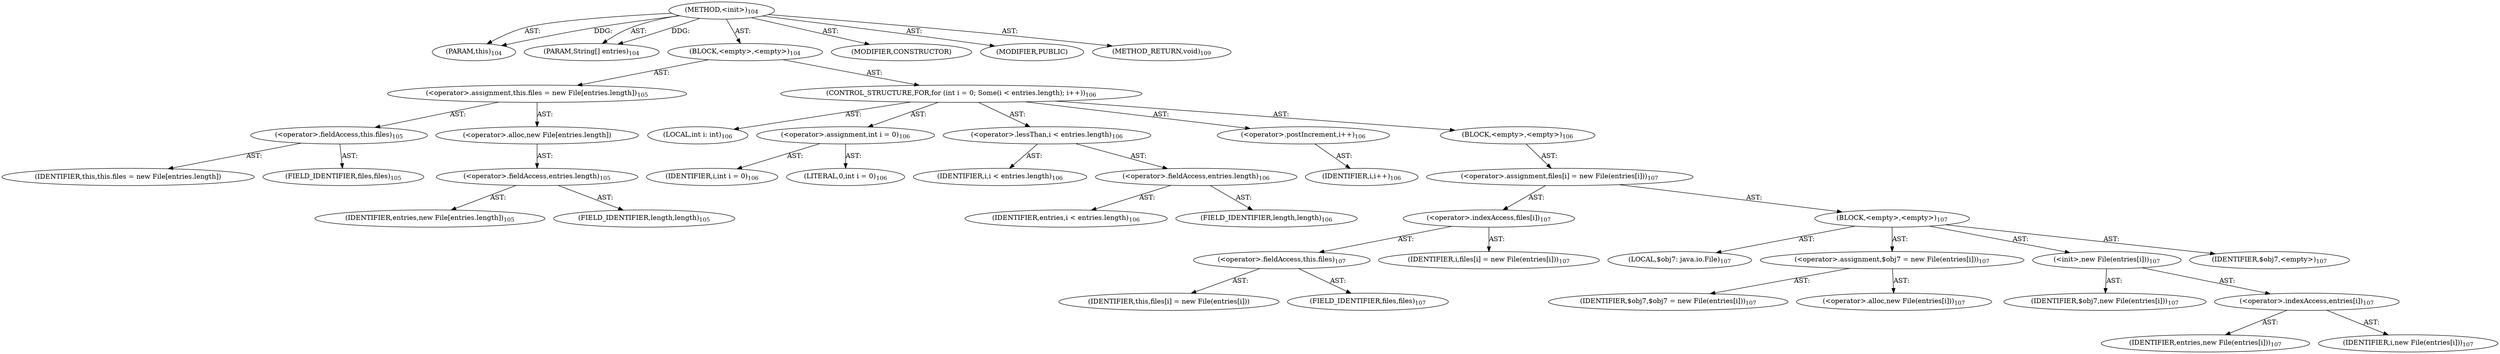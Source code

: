 digraph "&lt;init&gt;" {  
"111669149697" [label = <(METHOD,&lt;init&gt;)<SUB>104</SUB>> ]
"115964117000" [label = <(PARAM,this)<SUB>104</SUB>> ]
"115964117001" [label = <(PARAM,String[] entries)<SUB>104</SUB>> ]
"25769803778" [label = <(BLOCK,&lt;empty&gt;,&lt;empty&gt;)<SUB>104</SUB>> ]
"30064771092" [label = <(&lt;operator&gt;.assignment,this.files = new File[entries.length])<SUB>105</SUB>> ]
"30064771093" [label = <(&lt;operator&gt;.fieldAccess,this.files)<SUB>105</SUB>> ]
"68719476758" [label = <(IDENTIFIER,this,this.files = new File[entries.length])> ]
"55834574851" [label = <(FIELD_IDENTIFIER,files,files)<SUB>105</SUB>> ]
"30064771094" [label = <(&lt;operator&gt;.alloc,new File[entries.length])> ]
"30064771095" [label = <(&lt;operator&gt;.fieldAccess,entries.length)<SUB>105</SUB>> ]
"68719476759" [label = <(IDENTIFIER,entries,new File[entries.length])<SUB>105</SUB>> ]
"55834574852" [label = <(FIELD_IDENTIFIER,length,length)<SUB>105</SUB>> ]
"47244640257" [label = <(CONTROL_STRUCTURE,FOR,for (int i = 0; Some(i &lt; entries.length); i++))<SUB>106</SUB>> ]
"94489280515" [label = <(LOCAL,int i: int)<SUB>106</SUB>> ]
"30064771096" [label = <(&lt;operator&gt;.assignment,int i = 0)<SUB>106</SUB>> ]
"68719476760" [label = <(IDENTIFIER,i,int i = 0)<SUB>106</SUB>> ]
"90194313217" [label = <(LITERAL,0,int i = 0)<SUB>106</SUB>> ]
"30064771097" [label = <(&lt;operator&gt;.lessThan,i &lt; entries.length)<SUB>106</SUB>> ]
"68719476761" [label = <(IDENTIFIER,i,i &lt; entries.length)<SUB>106</SUB>> ]
"30064771098" [label = <(&lt;operator&gt;.fieldAccess,entries.length)<SUB>106</SUB>> ]
"68719476762" [label = <(IDENTIFIER,entries,i &lt; entries.length)<SUB>106</SUB>> ]
"55834574853" [label = <(FIELD_IDENTIFIER,length,length)<SUB>106</SUB>> ]
"30064771099" [label = <(&lt;operator&gt;.postIncrement,i++)<SUB>106</SUB>> ]
"68719476763" [label = <(IDENTIFIER,i,i++)<SUB>106</SUB>> ]
"25769803779" [label = <(BLOCK,&lt;empty&gt;,&lt;empty&gt;)<SUB>106</SUB>> ]
"30064771100" [label = <(&lt;operator&gt;.assignment,files[i] = new File(entries[i]))<SUB>107</SUB>> ]
"30064771101" [label = <(&lt;operator&gt;.indexAccess,files[i])<SUB>107</SUB>> ]
"30064771102" [label = <(&lt;operator&gt;.fieldAccess,this.files)<SUB>107</SUB>> ]
"68719476764" [label = <(IDENTIFIER,this,files[i] = new File(entries[i]))> ]
"55834574854" [label = <(FIELD_IDENTIFIER,files,files)<SUB>107</SUB>> ]
"68719476765" [label = <(IDENTIFIER,i,files[i] = new File(entries[i]))<SUB>107</SUB>> ]
"25769803780" [label = <(BLOCK,&lt;empty&gt;,&lt;empty&gt;)<SUB>107</SUB>> ]
"94489280516" [label = <(LOCAL,$obj7: java.io.File)<SUB>107</SUB>> ]
"30064771103" [label = <(&lt;operator&gt;.assignment,$obj7 = new File(entries[i]))<SUB>107</SUB>> ]
"68719476766" [label = <(IDENTIFIER,$obj7,$obj7 = new File(entries[i]))<SUB>107</SUB>> ]
"30064771104" [label = <(&lt;operator&gt;.alloc,new File(entries[i]))<SUB>107</SUB>> ]
"30064771105" [label = <(&lt;init&gt;,new File(entries[i]))<SUB>107</SUB>> ]
"68719476767" [label = <(IDENTIFIER,$obj7,new File(entries[i]))<SUB>107</SUB>> ]
"30064771106" [label = <(&lt;operator&gt;.indexAccess,entries[i])<SUB>107</SUB>> ]
"68719476768" [label = <(IDENTIFIER,entries,new File(entries[i]))<SUB>107</SUB>> ]
"68719476769" [label = <(IDENTIFIER,i,new File(entries[i]))<SUB>107</SUB>> ]
"68719476770" [label = <(IDENTIFIER,$obj7,&lt;empty&gt;)<SUB>107</SUB>> ]
"133143986181" [label = <(MODIFIER,CONSTRUCTOR)> ]
"133143986182" [label = <(MODIFIER,PUBLIC)> ]
"128849018881" [label = <(METHOD_RETURN,void)<SUB>109</SUB>> ]
  "111669149697" -> "115964117000"  [ label = "AST: "] 
  "111669149697" -> "115964117001"  [ label = "AST: "] 
  "111669149697" -> "25769803778"  [ label = "AST: "] 
  "111669149697" -> "133143986181"  [ label = "AST: "] 
  "111669149697" -> "133143986182"  [ label = "AST: "] 
  "111669149697" -> "128849018881"  [ label = "AST: "] 
  "25769803778" -> "30064771092"  [ label = "AST: "] 
  "25769803778" -> "47244640257"  [ label = "AST: "] 
  "30064771092" -> "30064771093"  [ label = "AST: "] 
  "30064771092" -> "30064771094"  [ label = "AST: "] 
  "30064771093" -> "68719476758"  [ label = "AST: "] 
  "30064771093" -> "55834574851"  [ label = "AST: "] 
  "30064771094" -> "30064771095"  [ label = "AST: "] 
  "30064771095" -> "68719476759"  [ label = "AST: "] 
  "30064771095" -> "55834574852"  [ label = "AST: "] 
  "47244640257" -> "94489280515"  [ label = "AST: "] 
  "47244640257" -> "30064771096"  [ label = "AST: "] 
  "47244640257" -> "30064771097"  [ label = "AST: "] 
  "47244640257" -> "30064771099"  [ label = "AST: "] 
  "47244640257" -> "25769803779"  [ label = "AST: "] 
  "30064771096" -> "68719476760"  [ label = "AST: "] 
  "30064771096" -> "90194313217"  [ label = "AST: "] 
  "30064771097" -> "68719476761"  [ label = "AST: "] 
  "30064771097" -> "30064771098"  [ label = "AST: "] 
  "30064771098" -> "68719476762"  [ label = "AST: "] 
  "30064771098" -> "55834574853"  [ label = "AST: "] 
  "30064771099" -> "68719476763"  [ label = "AST: "] 
  "25769803779" -> "30064771100"  [ label = "AST: "] 
  "30064771100" -> "30064771101"  [ label = "AST: "] 
  "30064771100" -> "25769803780"  [ label = "AST: "] 
  "30064771101" -> "30064771102"  [ label = "AST: "] 
  "30064771101" -> "68719476765"  [ label = "AST: "] 
  "30064771102" -> "68719476764"  [ label = "AST: "] 
  "30064771102" -> "55834574854"  [ label = "AST: "] 
  "25769803780" -> "94489280516"  [ label = "AST: "] 
  "25769803780" -> "30064771103"  [ label = "AST: "] 
  "25769803780" -> "30064771105"  [ label = "AST: "] 
  "25769803780" -> "68719476770"  [ label = "AST: "] 
  "30064771103" -> "68719476766"  [ label = "AST: "] 
  "30064771103" -> "30064771104"  [ label = "AST: "] 
  "30064771105" -> "68719476767"  [ label = "AST: "] 
  "30064771105" -> "30064771106"  [ label = "AST: "] 
  "30064771106" -> "68719476768"  [ label = "AST: "] 
  "30064771106" -> "68719476769"  [ label = "AST: "] 
  "111669149697" -> "115964117000"  [ label = "DDG: "] 
  "111669149697" -> "115964117001"  [ label = "DDG: "] 
}
